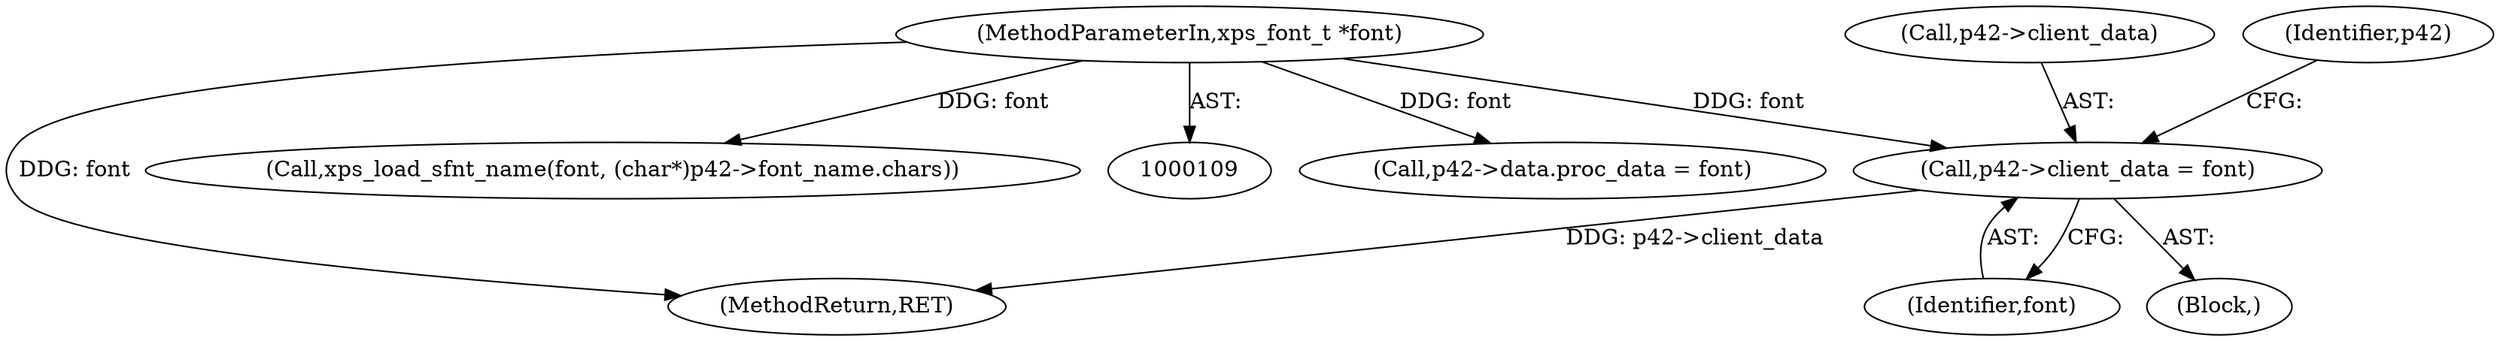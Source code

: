 digraph "0_ghostscript_3c2aebbedd37fab054e80f2e315de07d7e9b5bdb_0@pointer" {
"1000203" [label="(Call,p42->client_data = font)"];
"1000111" [label="(MethodParameterIn,xps_font_t *font)"];
"1000111" [label="(MethodParameterIn,xps_font_t *font)"];
"1000204" [label="(Call,p42->client_data)"];
"1000503" [label="(Call,p42->data.proc_data = font)"];
"1000203" [label="(Call,p42->client_data = font)"];
"1000207" [label="(Identifier,font)"];
"1000553" [label="(MethodReturn,RET)"];
"1000140" [label="(Block,)"];
"1000367" [label="(Call,xps_load_sfnt_name(font, (char*)p42->font_name.chars))"];
"1000211" [label="(Identifier,p42)"];
"1000203" -> "1000140"  [label="AST: "];
"1000203" -> "1000207"  [label="CFG: "];
"1000204" -> "1000203"  [label="AST: "];
"1000207" -> "1000203"  [label="AST: "];
"1000211" -> "1000203"  [label="CFG: "];
"1000203" -> "1000553"  [label="DDG: p42->client_data"];
"1000111" -> "1000203"  [label="DDG: font"];
"1000111" -> "1000109"  [label="AST: "];
"1000111" -> "1000553"  [label="DDG: font"];
"1000111" -> "1000367"  [label="DDG: font"];
"1000111" -> "1000503"  [label="DDG: font"];
}
